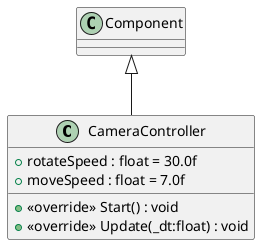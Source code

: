 @startuml
class CameraController {
    + rotateSpeed : float = 30.0f
    + moveSpeed : float = 7.0f
    + <<override>> Start() : void
    + <<override>> Update(_dt:float) : void
}
Component <|-- CameraController
@enduml

